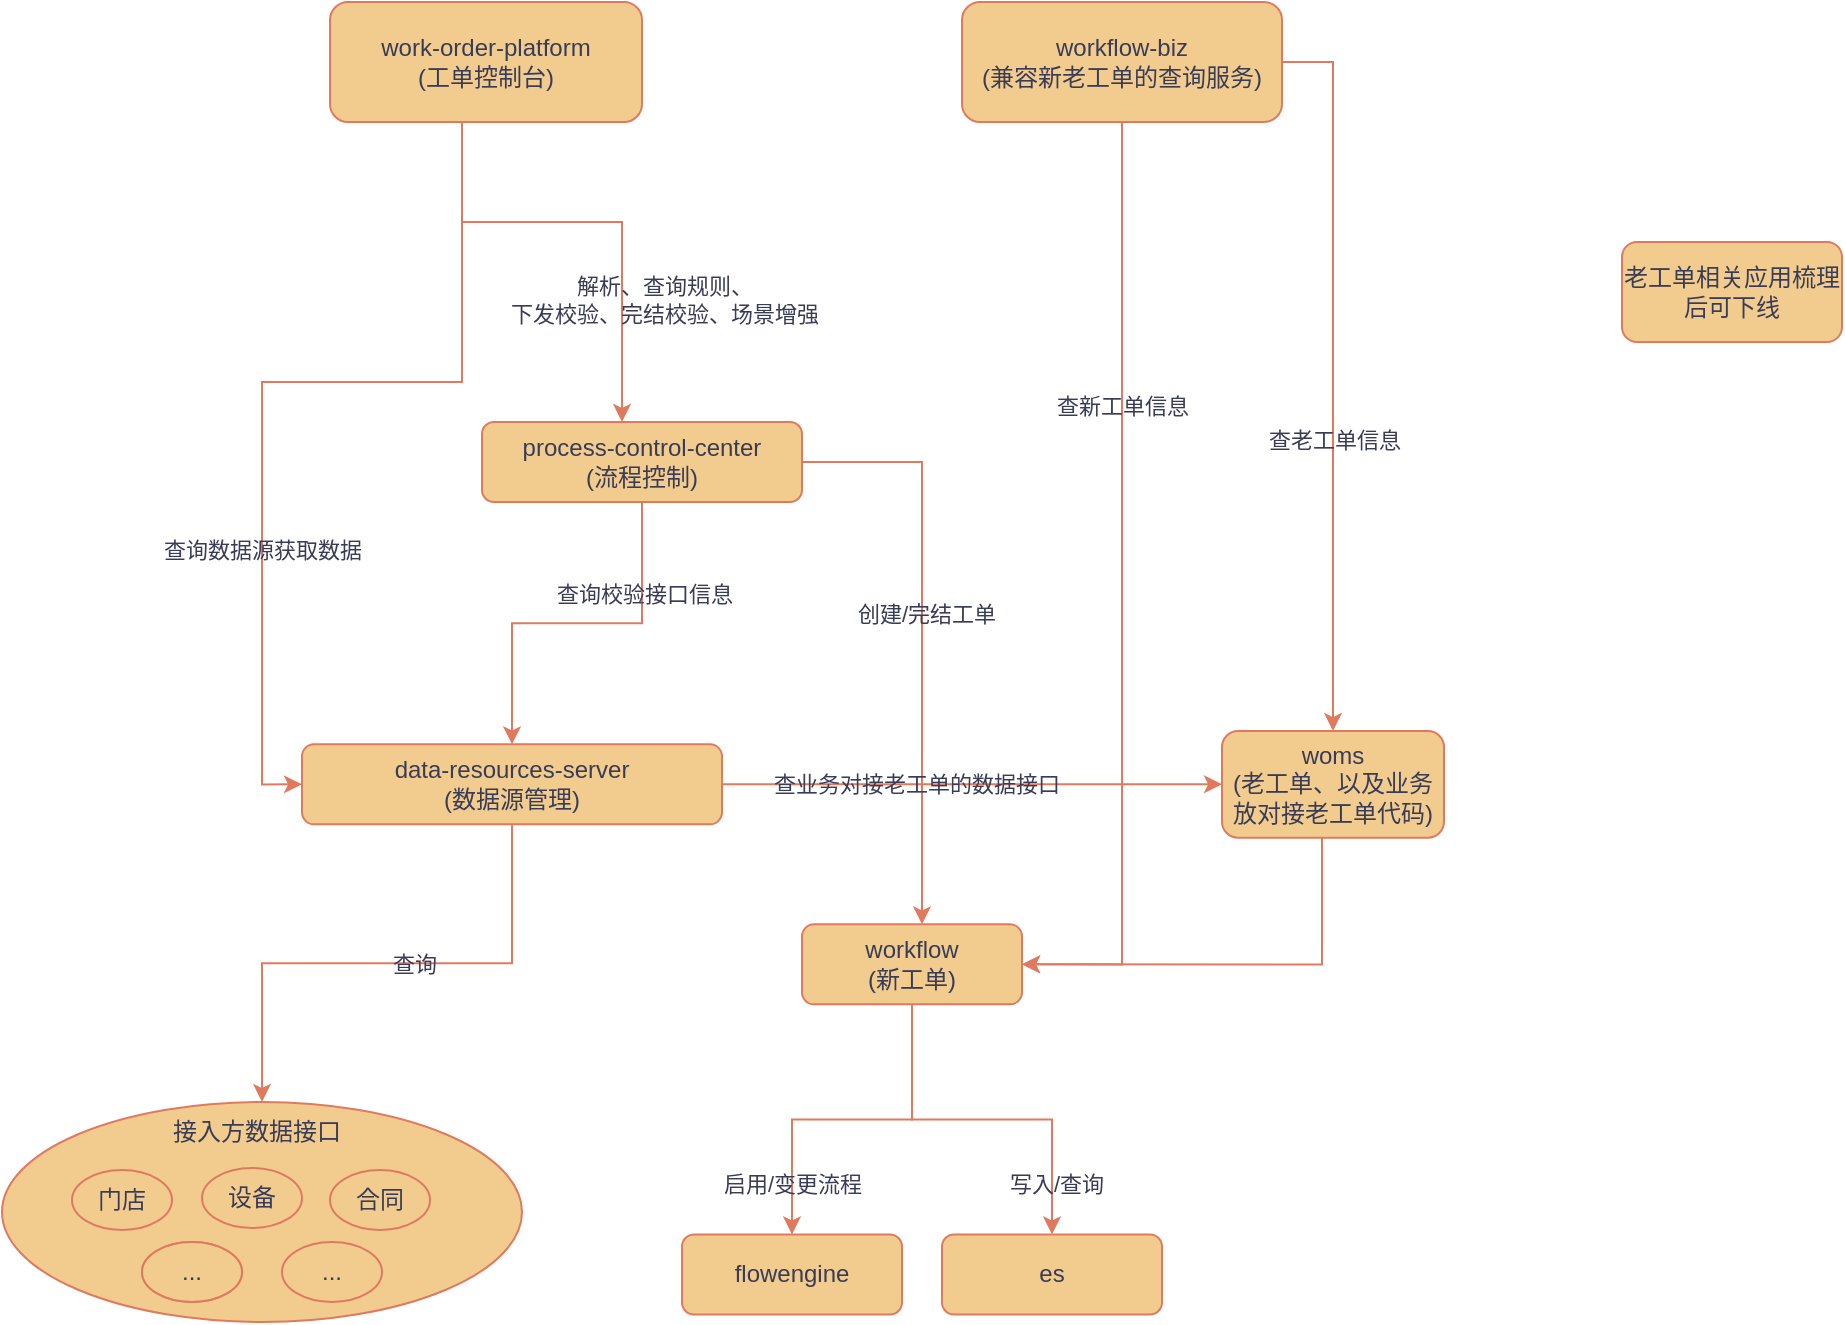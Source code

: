 <mxfile version="21.0.8" type="github">
  <diagram name="第 1 页" id="a7pbPis7dnukG-3FT-K6">
    <mxGraphModel dx="1193" dy="770" grid="1" gridSize="10" guides="1" tooltips="1" connect="1" arrows="1" fold="1" page="1" pageScale="1" pageWidth="827" pageHeight="1169" math="0" shadow="0">
      <root>
        <mxCell id="0" />
        <mxCell id="1" parent="0" />
        <mxCell id="YbVjnpIysxAvbXU26vcs-12" style="edgeStyle=orthogonalEdgeStyle;rounded=0;orthogonalLoop=1;jettySize=auto;html=1;labelBackgroundColor=none;strokeColor=#E07A5F;fontColor=default;" edge="1" parent="1" source="YbVjnpIysxAvbXU26vcs-4" target="YbVjnpIysxAvbXU26vcs-5">
          <mxGeometry relative="1" as="geometry">
            <Array as="points">
              <mxPoint x="280" y="120" />
              <mxPoint x="360" y="120" />
            </Array>
          </mxGeometry>
        </mxCell>
        <mxCell id="YbVjnpIysxAvbXU26vcs-47" value="解析、查询规则、&lt;br&gt;下发校验、完结校验、场景增强" style="edgeLabel;html=1;align=center;verticalAlign=middle;resizable=0;points=[];labelBackgroundColor=none;fontColor=#393C56;" vertex="1" connectable="0" parent="YbVjnpIysxAvbXU26vcs-12">
          <mxGeometry x="0.261" y="-1" relative="1" as="geometry">
            <mxPoint x="22" y="24" as="offset" />
          </mxGeometry>
        </mxCell>
        <mxCell id="YbVjnpIysxAvbXU26vcs-33" style="edgeStyle=orthogonalEdgeStyle;rounded=0;orthogonalLoop=1;jettySize=auto;html=1;entryX=0;entryY=0.5;entryDx=0;entryDy=0;labelBackgroundColor=none;strokeColor=#E07A5F;fontColor=default;" edge="1" parent="1" source="YbVjnpIysxAvbXU26vcs-4" target="YbVjnpIysxAvbXU26vcs-6">
          <mxGeometry relative="1" as="geometry">
            <Array as="points">
              <mxPoint x="280" y="200" />
              <mxPoint x="180" y="200" />
              <mxPoint x="180" y="401" />
            </Array>
          </mxGeometry>
        </mxCell>
        <mxCell id="YbVjnpIysxAvbXU26vcs-46" value="查询数据源获取数据" style="edgeLabel;html=1;align=center;verticalAlign=middle;resizable=0;points=[];labelBackgroundColor=none;fontColor=#393C56;" vertex="1" connectable="0" parent="YbVjnpIysxAvbXU26vcs-33">
          <mxGeometry x="0.392" relative="1" as="geometry">
            <mxPoint as="offset" />
          </mxGeometry>
        </mxCell>
        <mxCell id="YbVjnpIysxAvbXU26vcs-4" value="work-order-platform&lt;br&gt;(工单控制台)" style="rounded=1;whiteSpace=wrap;html=1;labelBackgroundColor=none;fillColor=#F2CC8F;strokeColor=#E07A5F;fontColor=#393C56;" vertex="1" parent="1">
          <mxGeometry x="214" y="10" width="156" height="60" as="geometry" />
        </mxCell>
        <mxCell id="YbVjnpIysxAvbXU26vcs-14" style="edgeStyle=orthogonalEdgeStyle;rounded=0;orthogonalLoop=1;jettySize=auto;html=1;entryX=0.5;entryY=0;entryDx=0;entryDy=0;labelBackgroundColor=none;strokeColor=#E07A5F;fontColor=default;" edge="1" parent="1" source="YbVjnpIysxAvbXU26vcs-5" target="YbVjnpIysxAvbXU26vcs-6">
          <mxGeometry relative="1" as="geometry" />
        </mxCell>
        <mxCell id="YbVjnpIysxAvbXU26vcs-48" value="查询校验接口信息" style="edgeLabel;html=1;align=center;verticalAlign=middle;resizable=0;points=[];labelBackgroundColor=none;fontColor=#393C56;" vertex="1" connectable="0" parent="YbVjnpIysxAvbXU26vcs-14">
          <mxGeometry x="-0.097" y="1" relative="1" as="geometry">
            <mxPoint x="24" y="-16" as="offset" />
          </mxGeometry>
        </mxCell>
        <mxCell id="YbVjnpIysxAvbXU26vcs-27" style="edgeStyle=orthogonalEdgeStyle;rounded=0;orthogonalLoop=1;jettySize=auto;html=1;strokeColor=#E07A5F;labelBackgroundColor=none;fontColor=default;" edge="1" parent="1" source="YbVjnpIysxAvbXU26vcs-5" target="YbVjnpIysxAvbXU26vcs-7">
          <mxGeometry relative="1" as="geometry">
            <Array as="points">
              <mxPoint x="510" y="240" />
            </Array>
          </mxGeometry>
        </mxCell>
        <mxCell id="YbVjnpIysxAvbXU26vcs-44" value="创建/完结工单" style="edgeLabel;html=1;align=center;verticalAlign=middle;resizable=0;points=[];labelBackgroundColor=none;fontColor=#393C56;" vertex="1" connectable="0" parent="YbVjnpIysxAvbXU26vcs-27">
          <mxGeometry x="-0.066" y="2" relative="1" as="geometry">
            <mxPoint as="offset" />
          </mxGeometry>
        </mxCell>
        <mxCell id="YbVjnpIysxAvbXU26vcs-5" value="process-control-center&lt;br&gt;(流程控制)" style="rounded=1;whiteSpace=wrap;html=1;labelBackgroundColor=none;fillColor=#F2CC8F;strokeColor=#E07A5F;fontColor=#393C56;" vertex="1" parent="1">
          <mxGeometry x="290" y="220" width="160" height="40" as="geometry" />
        </mxCell>
        <mxCell id="YbVjnpIysxAvbXU26vcs-17" style="edgeStyle=orthogonalEdgeStyle;rounded=0;orthogonalLoop=1;jettySize=auto;html=1;entryX=0.5;entryY=0;entryDx=0;entryDy=0;labelBackgroundColor=none;strokeColor=#E07A5F;fontColor=default;" edge="1" parent="1" source="YbVjnpIysxAvbXU26vcs-6" target="YbVjnpIysxAvbXU26vcs-18">
          <mxGeometry relative="1" as="geometry">
            <mxPoint x="250" y="501.18" as="targetPoint" />
          </mxGeometry>
        </mxCell>
        <mxCell id="YbVjnpIysxAvbXU26vcs-45" value="查询" style="edgeLabel;html=1;align=center;verticalAlign=middle;resizable=0;points=[];labelBackgroundColor=none;fontColor=#393C56;" vertex="1" connectable="0" parent="YbVjnpIysxAvbXU26vcs-17">
          <mxGeometry x="-0.097" y="4" relative="1" as="geometry">
            <mxPoint y="-4" as="offset" />
          </mxGeometry>
        </mxCell>
        <mxCell id="YbVjnpIysxAvbXU26vcs-34" style="edgeStyle=orthogonalEdgeStyle;rounded=0;orthogonalLoop=1;jettySize=auto;html=1;entryX=0;entryY=0.5;entryDx=0;entryDy=0;labelBackgroundColor=none;strokeColor=#E07A5F;fontColor=default;" edge="1" parent="1" source="YbVjnpIysxAvbXU26vcs-6" target="YbVjnpIysxAvbXU26vcs-9">
          <mxGeometry relative="1" as="geometry" />
        </mxCell>
        <mxCell id="YbVjnpIysxAvbXU26vcs-43" value="查业务对接老工单的数据接口" style="edgeLabel;html=1;align=center;verticalAlign=middle;resizable=0;points=[];labelBackgroundColor=none;fontColor=#393C56;" vertex="1" connectable="0" parent="YbVjnpIysxAvbXU26vcs-34">
          <mxGeometry x="-0.736" y="1" relative="1" as="geometry">
            <mxPoint x="64" y="1" as="offset" />
          </mxGeometry>
        </mxCell>
        <mxCell id="YbVjnpIysxAvbXU26vcs-6" value="data-resources-server&lt;br&gt;(数据源管理)" style="rounded=1;whiteSpace=wrap;html=1;labelBackgroundColor=none;fillColor=#F2CC8F;strokeColor=#E07A5F;fontColor=#393C56;" vertex="1" parent="1">
          <mxGeometry x="200" y="381.18" width="210" height="40" as="geometry" />
        </mxCell>
        <mxCell id="YbVjnpIysxAvbXU26vcs-28" style="edgeStyle=orthogonalEdgeStyle;rounded=0;orthogonalLoop=1;jettySize=auto;html=1;entryX=0.5;entryY=0;entryDx=0;entryDy=0;labelBackgroundColor=none;strokeColor=#E07A5F;fontColor=default;" edge="1" parent="1" source="YbVjnpIysxAvbXU26vcs-7" target="YbVjnpIysxAvbXU26vcs-10">
          <mxGeometry relative="1" as="geometry" />
        </mxCell>
        <mxCell id="YbVjnpIysxAvbXU26vcs-38" value="启用/变更流程" style="edgeLabel;html=1;align=center;verticalAlign=middle;resizable=0;points=[];labelBackgroundColor=none;fontColor=#393C56;" vertex="1" connectable="0" parent="YbVjnpIysxAvbXU26vcs-28">
          <mxGeometry x="0.549" y="-1" relative="1" as="geometry">
            <mxPoint x="1" y="14" as="offset" />
          </mxGeometry>
        </mxCell>
        <mxCell id="YbVjnpIysxAvbXU26vcs-29" style="edgeStyle=orthogonalEdgeStyle;rounded=0;orthogonalLoop=1;jettySize=auto;html=1;labelBackgroundColor=none;strokeColor=#E07A5F;fontColor=default;" edge="1" parent="1" source="YbVjnpIysxAvbXU26vcs-7" target="YbVjnpIysxAvbXU26vcs-11">
          <mxGeometry relative="1" as="geometry" />
        </mxCell>
        <mxCell id="YbVjnpIysxAvbXU26vcs-37" value="写入/查询" style="edgeLabel;html=1;align=center;verticalAlign=middle;resizable=0;points=[];labelBackgroundColor=none;fontColor=#393C56;" vertex="1" connectable="0" parent="YbVjnpIysxAvbXU26vcs-29">
          <mxGeometry x="0.727" y="2" relative="1" as="geometry">
            <mxPoint as="offset" />
          </mxGeometry>
        </mxCell>
        <mxCell id="YbVjnpIysxAvbXU26vcs-7" value="workflow&lt;br&gt;(新工单)" style="rounded=1;whiteSpace=wrap;html=1;labelBackgroundColor=none;fillColor=#F2CC8F;strokeColor=#E07A5F;fontColor=#393C56;" vertex="1" parent="1">
          <mxGeometry x="450" y="471.18" width="110" height="40" as="geometry" />
        </mxCell>
        <mxCell id="YbVjnpIysxAvbXU26vcs-31" style="edgeStyle=orthogonalEdgeStyle;rounded=0;orthogonalLoop=1;jettySize=auto;html=1;entryX=1;entryY=0.5;entryDx=0;entryDy=0;labelBackgroundColor=none;strokeColor=#E07A5F;fontColor=default;" edge="1" parent="1" source="YbVjnpIysxAvbXU26vcs-8" target="YbVjnpIysxAvbXU26vcs-7">
          <mxGeometry relative="1" as="geometry">
            <Array as="points">
              <mxPoint x="610" y="491" />
            </Array>
          </mxGeometry>
        </mxCell>
        <mxCell id="YbVjnpIysxAvbXU26vcs-39" value="查新工单信息" style="edgeLabel;html=1;align=center;verticalAlign=middle;resizable=0;points=[];labelBackgroundColor=none;fontColor=#393C56;" vertex="1" connectable="0" parent="YbVjnpIysxAvbXU26vcs-31">
          <mxGeometry x="-0.398" relative="1" as="geometry">
            <mxPoint as="offset" />
          </mxGeometry>
        </mxCell>
        <mxCell id="YbVjnpIysxAvbXU26vcs-32" style="edgeStyle=orthogonalEdgeStyle;rounded=0;orthogonalLoop=1;jettySize=auto;html=1;entryX=0.5;entryY=0;entryDx=0;entryDy=0;exitX=1;exitY=0.5;exitDx=0;exitDy=0;labelBackgroundColor=none;strokeColor=#E07A5F;fontColor=default;" edge="1" parent="1" source="YbVjnpIysxAvbXU26vcs-8" target="YbVjnpIysxAvbXU26vcs-9">
          <mxGeometry relative="1" as="geometry" />
        </mxCell>
        <mxCell id="YbVjnpIysxAvbXU26vcs-40" value="查老工单信息" style="edgeLabel;html=1;align=center;verticalAlign=middle;resizable=0;points=[];labelBackgroundColor=none;fontColor=#393C56;" vertex="1" connectable="0" parent="YbVjnpIysxAvbXU26vcs-32">
          <mxGeometry x="0.192" relative="1" as="geometry">
            <mxPoint as="offset" />
          </mxGeometry>
        </mxCell>
        <mxCell id="YbVjnpIysxAvbXU26vcs-8" value="workflow-biz&lt;br&gt;(兼容新老工单的查询服务)" style="rounded=1;whiteSpace=wrap;html=1;fillColor=#F2CC8F;strokeColor=#E07A5F;labelBackgroundColor=none;fontColor=#393C56;" vertex="1" parent="1">
          <mxGeometry x="530" y="10" width="160" height="60" as="geometry" />
        </mxCell>
        <mxCell id="YbVjnpIysxAvbXU26vcs-36" style="edgeStyle=orthogonalEdgeStyle;rounded=0;orthogonalLoop=1;jettySize=auto;html=1;entryX=1;entryY=0.5;entryDx=0;entryDy=0;labelBackgroundColor=none;strokeColor=#E07A5F;fontColor=default;" edge="1" parent="1" source="YbVjnpIysxAvbXU26vcs-9" target="YbVjnpIysxAvbXU26vcs-7">
          <mxGeometry relative="1" as="geometry">
            <Array as="points">
              <mxPoint x="710" y="491.18" />
            </Array>
          </mxGeometry>
        </mxCell>
        <mxCell id="YbVjnpIysxAvbXU26vcs-9" value="woms&lt;br&gt;(老工单、以及业务放对接老工单代码)" style="rounded=1;whiteSpace=wrap;html=1;fillColor=#F2CC8F;strokeColor=#E07A5F;labelBackgroundColor=none;fontColor=#393C56;" vertex="1" parent="1">
          <mxGeometry x="660" y="374.52" width="111" height="53.32" as="geometry" />
        </mxCell>
        <mxCell id="YbVjnpIysxAvbXU26vcs-10" value="flowengine" style="rounded=1;whiteSpace=wrap;html=1;labelBackgroundColor=none;fillColor=#F2CC8F;strokeColor=#E07A5F;fontColor=#393C56;" vertex="1" parent="1">
          <mxGeometry x="390" y="626.24" width="110" height="40" as="geometry" />
        </mxCell>
        <mxCell id="YbVjnpIysxAvbXU26vcs-11" value="es" style="rounded=1;whiteSpace=wrap;html=1;labelBackgroundColor=none;fillColor=#F2CC8F;strokeColor=#E07A5F;fontColor=#393C56;" vertex="1" parent="1">
          <mxGeometry x="520" y="626.24" width="110" height="40" as="geometry" />
        </mxCell>
        <mxCell id="YbVjnpIysxAvbXU26vcs-18" value="" style="ellipse;whiteSpace=wrap;html=1;labelBackgroundColor=none;fillColor=#F2CC8F;strokeColor=#E07A5F;fontColor=#393C56;" vertex="1" parent="1">
          <mxGeometry x="50" y="560" width="260" height="110" as="geometry" />
        </mxCell>
        <mxCell id="YbVjnpIysxAvbXU26vcs-19" value="门店" style="ellipse;whiteSpace=wrap;html=1;labelBackgroundColor=none;fillColor=#F2CC8F;strokeColor=#E07A5F;fontColor=#393C56;" vertex="1" parent="1">
          <mxGeometry x="85" y="594" width="50" height="30" as="geometry" />
        </mxCell>
        <mxCell id="YbVjnpIysxAvbXU26vcs-20" value="设备" style="ellipse;whiteSpace=wrap;html=1;labelBackgroundColor=none;fillColor=#F2CC8F;strokeColor=#E07A5F;fontColor=#393C56;" vertex="1" parent="1">
          <mxGeometry x="150" y="593" width="50" height="30" as="geometry" />
        </mxCell>
        <mxCell id="YbVjnpIysxAvbXU26vcs-21" value="合同" style="ellipse;whiteSpace=wrap;html=1;labelBackgroundColor=none;fillColor=#F2CC8F;strokeColor=#E07A5F;fontColor=#393C56;" vertex="1" parent="1">
          <mxGeometry x="214" y="594" width="50" height="30" as="geometry" />
        </mxCell>
        <mxCell id="YbVjnpIysxAvbXU26vcs-22" value="" style="ellipse;whiteSpace=wrap;html=1;labelBackgroundColor=none;fillColor=#F2CC8F;strokeColor=#E07A5F;fontColor=#393C56;" vertex="1" parent="1">
          <mxGeometry x="120" y="630" width="50" height="30" as="geometry" />
        </mxCell>
        <mxCell id="YbVjnpIysxAvbXU26vcs-23" value="..." style="ellipse;whiteSpace=wrap;html=1;labelBackgroundColor=none;fillColor=#F2CC8F;strokeColor=#E07A5F;fontColor=#393C56;" vertex="1" parent="1">
          <mxGeometry x="120" y="630" width="50" height="30" as="geometry" />
        </mxCell>
        <mxCell id="YbVjnpIysxAvbXU26vcs-24" value="..." style="ellipse;whiteSpace=wrap;html=1;labelBackgroundColor=none;fillColor=#F2CC8F;strokeColor=#E07A5F;fontColor=#393C56;" vertex="1" parent="1">
          <mxGeometry x="190" y="630" width="50" height="30" as="geometry" />
        </mxCell>
        <mxCell id="YbVjnpIysxAvbXU26vcs-26" value="接入方数据接口" style="text;html=1;strokeColor=none;fillColor=none;align=center;verticalAlign=middle;whiteSpace=wrap;rounded=0;labelBackgroundColor=none;fontColor=#393C56;" vertex="1" parent="1">
          <mxGeometry x="120" y="560" width="115" height="30" as="geometry" />
        </mxCell>
        <mxCell id="YbVjnpIysxAvbXU26vcs-49" value="老工单相关应用梳理后可下线" style="rounded=1;whiteSpace=wrap;html=1;fillColor=#F2CC8F;strokeColor=#E07A5F;labelBackgroundColor=none;fontColor=#393C56;" vertex="1" parent="1">
          <mxGeometry x="860" y="130" width="110" height="50" as="geometry" />
        </mxCell>
      </root>
    </mxGraphModel>
  </diagram>
</mxfile>
